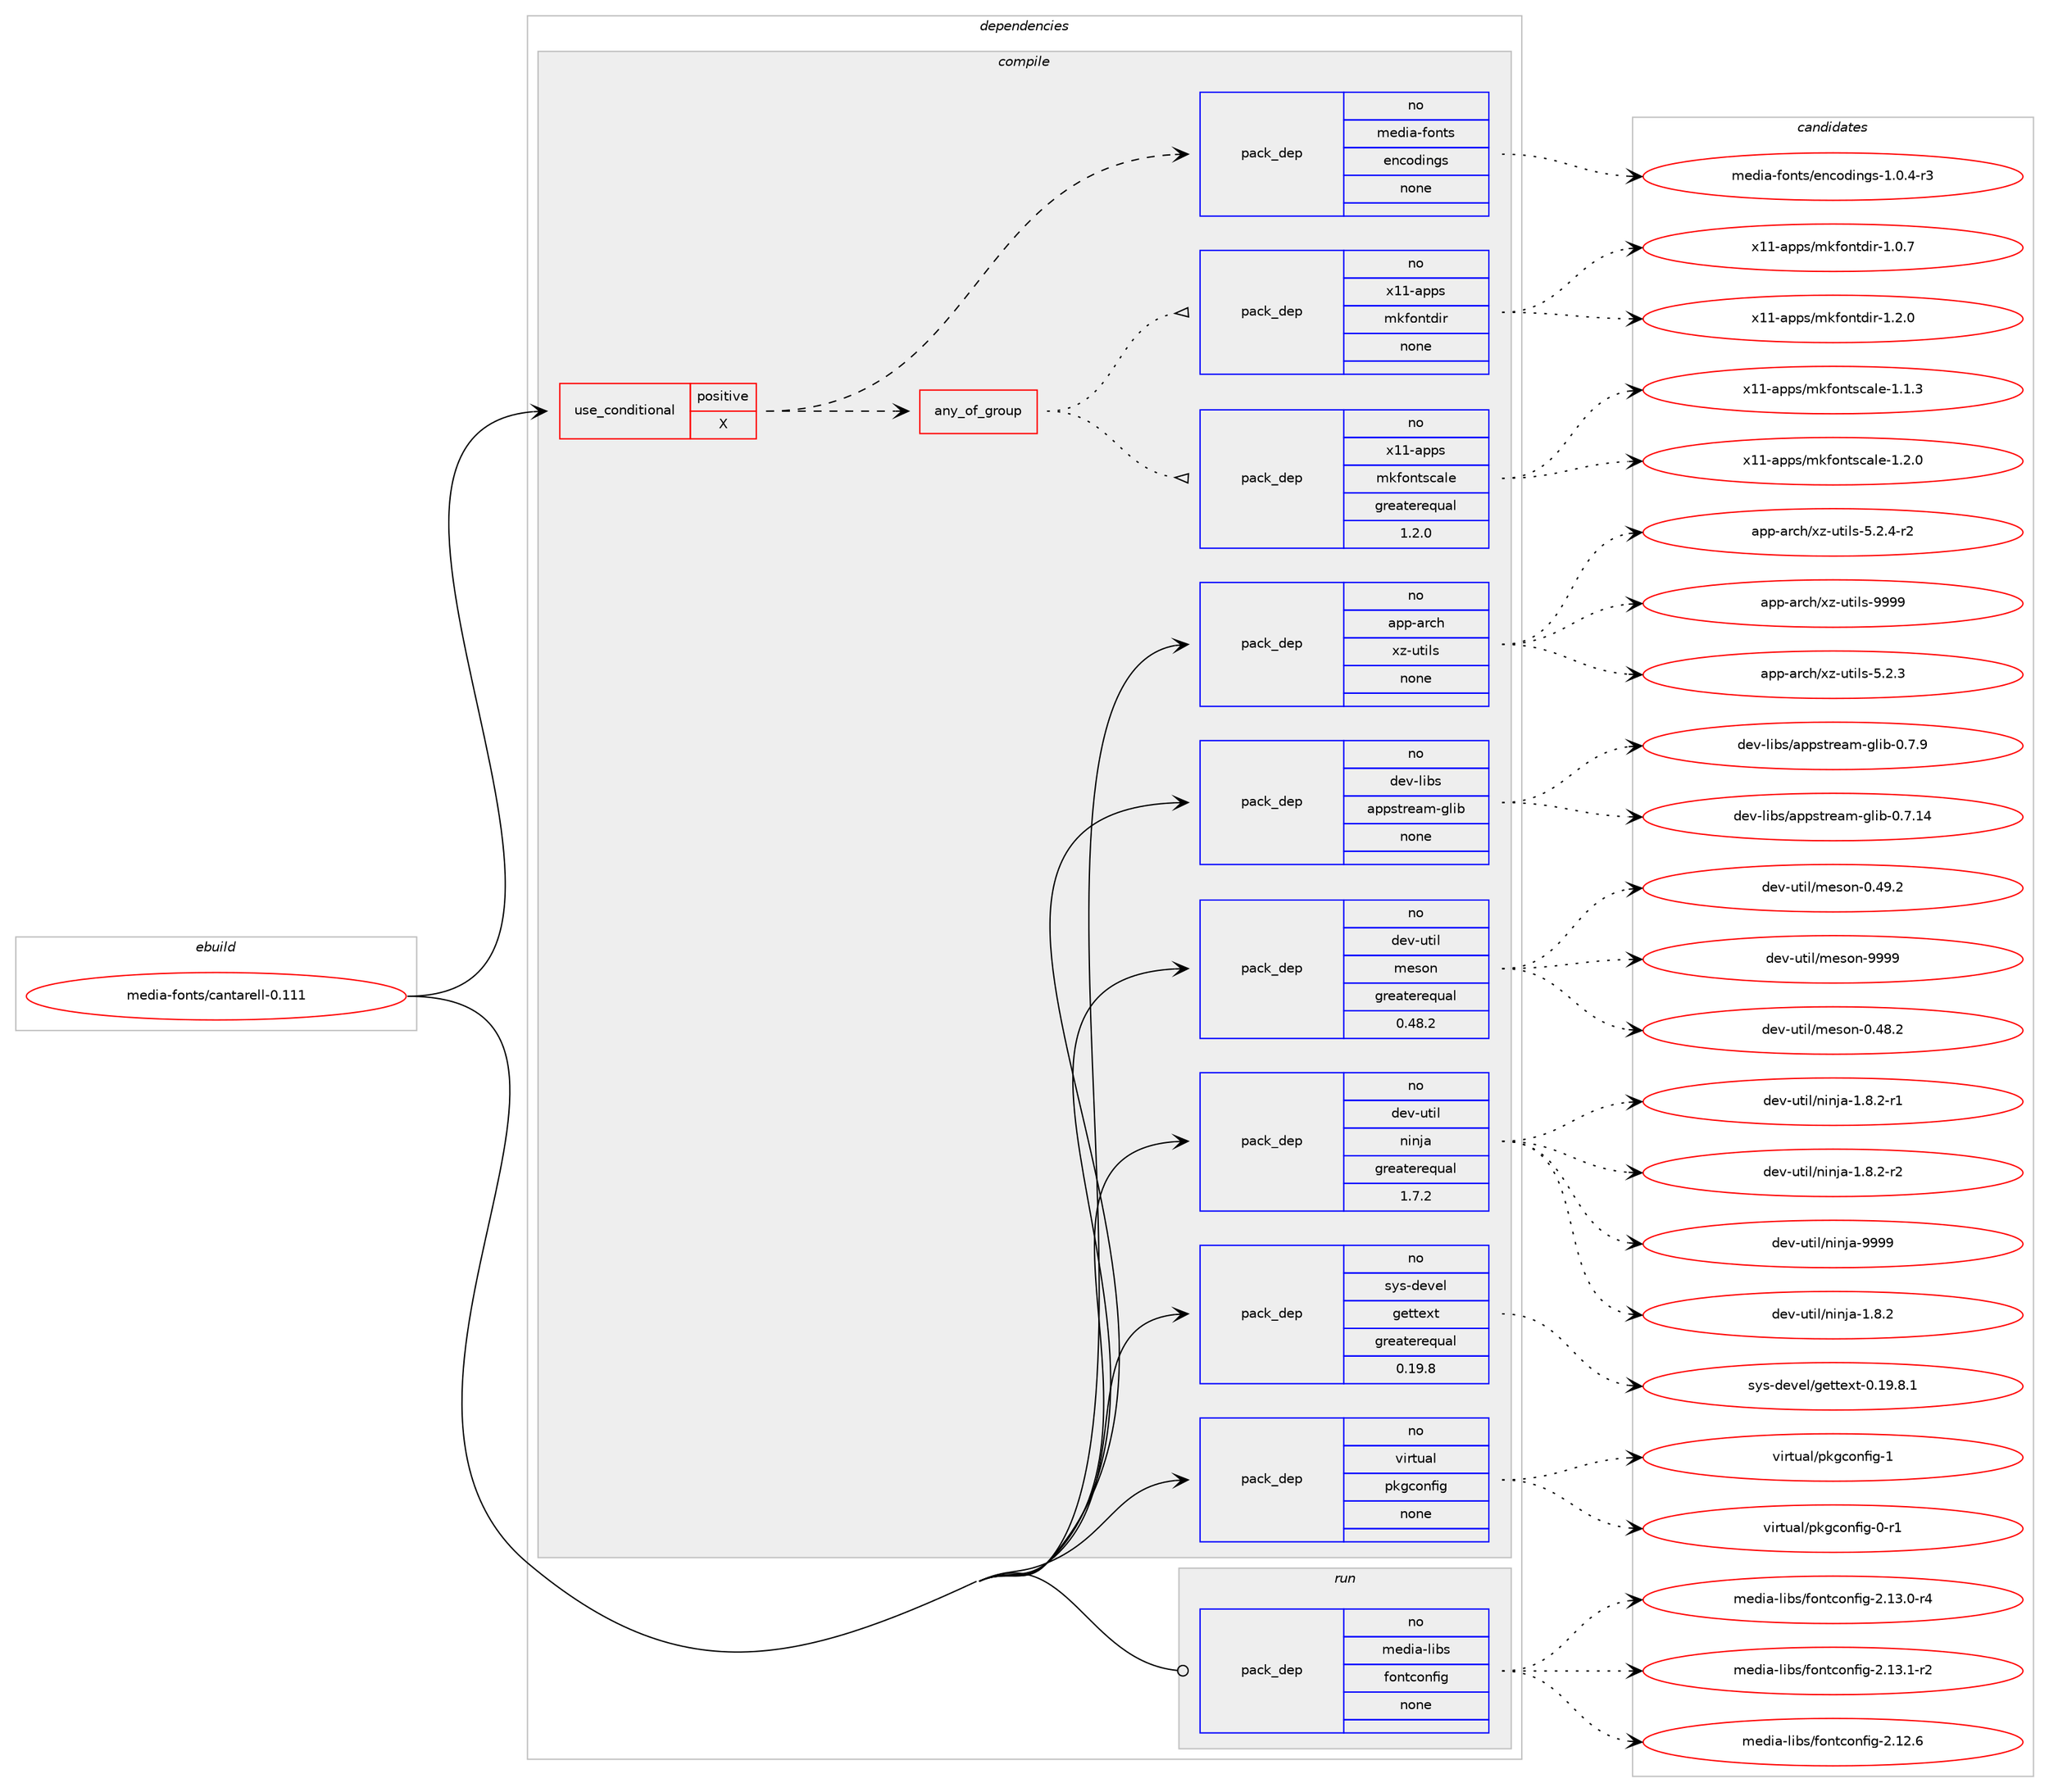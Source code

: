 digraph prolog {

# *************
# Graph options
# *************

newrank=true;
concentrate=true;
compound=true;
graph [rankdir=LR,fontname=Helvetica,fontsize=10,ranksep=1.5];#, ranksep=2.5, nodesep=0.2];
edge  [arrowhead=vee];
node  [fontname=Helvetica,fontsize=10];

# **********
# The ebuild
# **********

subgraph cluster_leftcol {
color=gray;
rank=same;
label=<<i>ebuild</i>>;
id [label="media-fonts/cantarell-0.111", color=red, width=4, href="../media-fonts/cantarell-0.111.svg"];
}

# ****************
# The dependencies
# ****************

subgraph cluster_midcol {
color=gray;
label=<<i>dependencies</i>>;
subgraph cluster_compile {
fillcolor="#eeeeee";
style=filled;
label=<<i>compile</i>>;
subgraph cond431536 {
dependency1598759 [label=<<TABLE BORDER="0" CELLBORDER="1" CELLSPACING="0" CELLPADDING="4"><TR><TD ROWSPAN="3" CELLPADDING="10">use_conditional</TD></TR><TR><TD>positive</TD></TR><TR><TD>X</TD></TR></TABLE>>, shape=none, color=red];
subgraph any24538 {
dependency1598760 [label=<<TABLE BORDER="0" CELLBORDER="1" CELLSPACING="0" CELLPADDING="4"><TR><TD CELLPADDING="10">any_of_group</TD></TR></TABLE>>, shape=none, color=red];subgraph pack1142039 {
dependency1598761 [label=<<TABLE BORDER="0" CELLBORDER="1" CELLSPACING="0" CELLPADDING="4" WIDTH="220"><TR><TD ROWSPAN="6" CELLPADDING="30">pack_dep</TD></TR><TR><TD WIDTH="110">no</TD></TR><TR><TD>x11-apps</TD></TR><TR><TD>mkfontscale</TD></TR><TR><TD>greaterequal</TD></TR><TR><TD>1.2.0</TD></TR></TABLE>>, shape=none, color=blue];
}
dependency1598760:e -> dependency1598761:w [weight=20,style="dotted",arrowhead="oinv"];
subgraph pack1142040 {
dependency1598762 [label=<<TABLE BORDER="0" CELLBORDER="1" CELLSPACING="0" CELLPADDING="4" WIDTH="220"><TR><TD ROWSPAN="6" CELLPADDING="30">pack_dep</TD></TR><TR><TD WIDTH="110">no</TD></TR><TR><TD>x11-apps</TD></TR><TR><TD>mkfontdir</TD></TR><TR><TD>none</TD></TR><TR><TD></TD></TR></TABLE>>, shape=none, color=blue];
}
dependency1598760:e -> dependency1598762:w [weight=20,style="dotted",arrowhead="oinv"];
}
dependency1598759:e -> dependency1598760:w [weight=20,style="dashed",arrowhead="vee"];
subgraph pack1142041 {
dependency1598763 [label=<<TABLE BORDER="0" CELLBORDER="1" CELLSPACING="0" CELLPADDING="4" WIDTH="220"><TR><TD ROWSPAN="6" CELLPADDING="30">pack_dep</TD></TR><TR><TD WIDTH="110">no</TD></TR><TR><TD>media-fonts</TD></TR><TR><TD>encodings</TD></TR><TR><TD>none</TD></TR><TR><TD></TD></TR></TABLE>>, shape=none, color=blue];
}
dependency1598759:e -> dependency1598763:w [weight=20,style="dashed",arrowhead="vee"];
}
id:e -> dependency1598759:w [weight=20,style="solid",arrowhead="vee"];
subgraph pack1142042 {
dependency1598764 [label=<<TABLE BORDER="0" CELLBORDER="1" CELLSPACING="0" CELLPADDING="4" WIDTH="220"><TR><TD ROWSPAN="6" CELLPADDING="30">pack_dep</TD></TR><TR><TD WIDTH="110">no</TD></TR><TR><TD>app-arch</TD></TR><TR><TD>xz-utils</TD></TR><TR><TD>none</TD></TR><TR><TD></TD></TR></TABLE>>, shape=none, color=blue];
}
id:e -> dependency1598764:w [weight=20,style="solid",arrowhead="vee"];
subgraph pack1142043 {
dependency1598765 [label=<<TABLE BORDER="0" CELLBORDER="1" CELLSPACING="0" CELLPADDING="4" WIDTH="220"><TR><TD ROWSPAN="6" CELLPADDING="30">pack_dep</TD></TR><TR><TD WIDTH="110">no</TD></TR><TR><TD>dev-libs</TD></TR><TR><TD>appstream-glib</TD></TR><TR><TD>none</TD></TR><TR><TD></TD></TR></TABLE>>, shape=none, color=blue];
}
id:e -> dependency1598765:w [weight=20,style="solid",arrowhead="vee"];
subgraph pack1142044 {
dependency1598766 [label=<<TABLE BORDER="0" CELLBORDER="1" CELLSPACING="0" CELLPADDING="4" WIDTH="220"><TR><TD ROWSPAN="6" CELLPADDING="30">pack_dep</TD></TR><TR><TD WIDTH="110">no</TD></TR><TR><TD>dev-util</TD></TR><TR><TD>meson</TD></TR><TR><TD>greaterequal</TD></TR><TR><TD>0.48.2</TD></TR></TABLE>>, shape=none, color=blue];
}
id:e -> dependency1598766:w [weight=20,style="solid",arrowhead="vee"];
subgraph pack1142045 {
dependency1598767 [label=<<TABLE BORDER="0" CELLBORDER="1" CELLSPACING="0" CELLPADDING="4" WIDTH="220"><TR><TD ROWSPAN="6" CELLPADDING="30">pack_dep</TD></TR><TR><TD WIDTH="110">no</TD></TR><TR><TD>dev-util</TD></TR><TR><TD>ninja</TD></TR><TR><TD>greaterequal</TD></TR><TR><TD>1.7.2</TD></TR></TABLE>>, shape=none, color=blue];
}
id:e -> dependency1598767:w [weight=20,style="solid",arrowhead="vee"];
subgraph pack1142046 {
dependency1598768 [label=<<TABLE BORDER="0" CELLBORDER="1" CELLSPACING="0" CELLPADDING="4" WIDTH="220"><TR><TD ROWSPAN="6" CELLPADDING="30">pack_dep</TD></TR><TR><TD WIDTH="110">no</TD></TR><TR><TD>sys-devel</TD></TR><TR><TD>gettext</TD></TR><TR><TD>greaterequal</TD></TR><TR><TD>0.19.8</TD></TR></TABLE>>, shape=none, color=blue];
}
id:e -> dependency1598768:w [weight=20,style="solid",arrowhead="vee"];
subgraph pack1142047 {
dependency1598769 [label=<<TABLE BORDER="0" CELLBORDER="1" CELLSPACING="0" CELLPADDING="4" WIDTH="220"><TR><TD ROWSPAN="6" CELLPADDING="30">pack_dep</TD></TR><TR><TD WIDTH="110">no</TD></TR><TR><TD>virtual</TD></TR><TR><TD>pkgconfig</TD></TR><TR><TD>none</TD></TR><TR><TD></TD></TR></TABLE>>, shape=none, color=blue];
}
id:e -> dependency1598769:w [weight=20,style="solid",arrowhead="vee"];
}
subgraph cluster_compileandrun {
fillcolor="#eeeeee";
style=filled;
label=<<i>compile and run</i>>;
}
subgraph cluster_run {
fillcolor="#eeeeee";
style=filled;
label=<<i>run</i>>;
subgraph pack1142048 {
dependency1598770 [label=<<TABLE BORDER="0" CELLBORDER="1" CELLSPACING="0" CELLPADDING="4" WIDTH="220"><TR><TD ROWSPAN="6" CELLPADDING="30">pack_dep</TD></TR><TR><TD WIDTH="110">no</TD></TR><TR><TD>media-libs</TD></TR><TR><TD>fontconfig</TD></TR><TR><TD>none</TD></TR><TR><TD></TD></TR></TABLE>>, shape=none, color=blue];
}
id:e -> dependency1598770:w [weight=20,style="solid",arrowhead="odot"];
}
}

# **************
# The candidates
# **************

subgraph cluster_choices {
rank=same;
color=gray;
label=<<i>candidates</i>>;

subgraph choice1142039 {
color=black;
nodesep=1;
choice12049494597112112115471091071021111101161159997108101454946494651 [label="x11-apps/mkfontscale-1.1.3", color=red, width=4,href="../x11-apps/mkfontscale-1.1.3.svg"];
choice12049494597112112115471091071021111101161159997108101454946504648 [label="x11-apps/mkfontscale-1.2.0", color=red, width=4,href="../x11-apps/mkfontscale-1.2.0.svg"];
dependency1598761:e -> choice12049494597112112115471091071021111101161159997108101454946494651:w [style=dotted,weight="100"];
dependency1598761:e -> choice12049494597112112115471091071021111101161159997108101454946504648:w [style=dotted,weight="100"];
}
subgraph choice1142040 {
color=black;
nodesep=1;
choice1204949459711211211547109107102111110116100105114454946484655 [label="x11-apps/mkfontdir-1.0.7", color=red, width=4,href="../x11-apps/mkfontdir-1.0.7.svg"];
choice1204949459711211211547109107102111110116100105114454946504648 [label="x11-apps/mkfontdir-1.2.0", color=red, width=4,href="../x11-apps/mkfontdir-1.2.0.svg"];
dependency1598762:e -> choice1204949459711211211547109107102111110116100105114454946484655:w [style=dotted,weight="100"];
dependency1598762:e -> choice1204949459711211211547109107102111110116100105114454946504648:w [style=dotted,weight="100"];
}
subgraph choice1142041 {
color=black;
nodesep=1;
choice109101100105974510211111011611547101110991111001051101031154549464846524511451 [label="media-fonts/encodings-1.0.4-r3", color=red, width=4,href="../media-fonts/encodings-1.0.4-r3.svg"];
dependency1598763:e -> choice109101100105974510211111011611547101110991111001051101031154549464846524511451:w [style=dotted,weight="100"];
}
subgraph choice1142042 {
color=black;
nodesep=1;
choice971121124597114991044712012245117116105108115455346504651 [label="app-arch/xz-utils-5.2.3", color=red, width=4,href="../app-arch/xz-utils-5.2.3.svg"];
choice9711211245971149910447120122451171161051081154553465046524511450 [label="app-arch/xz-utils-5.2.4-r2", color=red, width=4,href="../app-arch/xz-utils-5.2.4-r2.svg"];
choice9711211245971149910447120122451171161051081154557575757 [label="app-arch/xz-utils-9999", color=red, width=4,href="../app-arch/xz-utils-9999.svg"];
dependency1598764:e -> choice971121124597114991044712012245117116105108115455346504651:w [style=dotted,weight="100"];
dependency1598764:e -> choice9711211245971149910447120122451171161051081154553465046524511450:w [style=dotted,weight="100"];
dependency1598764:e -> choice9711211245971149910447120122451171161051081154557575757:w [style=dotted,weight="100"];
}
subgraph choice1142043 {
color=black;
nodesep=1;
choice1001011184510810598115479711211211511611410197109451031081059845484655464952 [label="dev-libs/appstream-glib-0.7.14", color=red, width=4,href="../dev-libs/appstream-glib-0.7.14.svg"];
choice10010111845108105981154797112112115116114101971094510310810598454846554657 [label="dev-libs/appstream-glib-0.7.9", color=red, width=4,href="../dev-libs/appstream-glib-0.7.9.svg"];
dependency1598765:e -> choice1001011184510810598115479711211211511611410197109451031081059845484655464952:w [style=dotted,weight="100"];
dependency1598765:e -> choice10010111845108105981154797112112115116114101971094510310810598454846554657:w [style=dotted,weight="100"];
}
subgraph choice1142044 {
color=black;
nodesep=1;
choice100101118451171161051084710910111511111045484652564650 [label="dev-util/meson-0.48.2", color=red, width=4,href="../dev-util/meson-0.48.2.svg"];
choice100101118451171161051084710910111511111045484652574650 [label="dev-util/meson-0.49.2", color=red, width=4,href="../dev-util/meson-0.49.2.svg"];
choice10010111845117116105108471091011151111104557575757 [label="dev-util/meson-9999", color=red, width=4,href="../dev-util/meson-9999.svg"];
dependency1598766:e -> choice100101118451171161051084710910111511111045484652564650:w [style=dotted,weight="100"];
dependency1598766:e -> choice100101118451171161051084710910111511111045484652574650:w [style=dotted,weight="100"];
dependency1598766:e -> choice10010111845117116105108471091011151111104557575757:w [style=dotted,weight="100"];
}
subgraph choice1142045 {
color=black;
nodesep=1;
choice100101118451171161051084711010511010697454946564650 [label="dev-util/ninja-1.8.2", color=red, width=4,href="../dev-util/ninja-1.8.2.svg"];
choice1001011184511711610510847110105110106974549465646504511449 [label="dev-util/ninja-1.8.2-r1", color=red, width=4,href="../dev-util/ninja-1.8.2-r1.svg"];
choice1001011184511711610510847110105110106974549465646504511450 [label="dev-util/ninja-1.8.2-r2", color=red, width=4,href="../dev-util/ninja-1.8.2-r2.svg"];
choice1001011184511711610510847110105110106974557575757 [label="dev-util/ninja-9999", color=red, width=4,href="../dev-util/ninja-9999.svg"];
dependency1598767:e -> choice100101118451171161051084711010511010697454946564650:w [style=dotted,weight="100"];
dependency1598767:e -> choice1001011184511711610510847110105110106974549465646504511449:w [style=dotted,weight="100"];
dependency1598767:e -> choice1001011184511711610510847110105110106974549465646504511450:w [style=dotted,weight="100"];
dependency1598767:e -> choice1001011184511711610510847110105110106974557575757:w [style=dotted,weight="100"];
}
subgraph choice1142046 {
color=black;
nodesep=1;
choice1151211154510010111810110847103101116116101120116454846495746564649 [label="sys-devel/gettext-0.19.8.1", color=red, width=4,href="../sys-devel/gettext-0.19.8.1.svg"];
dependency1598768:e -> choice1151211154510010111810110847103101116116101120116454846495746564649:w [style=dotted,weight="100"];
}
subgraph choice1142047 {
color=black;
nodesep=1;
choice11810511411611797108471121071039911111010210510345484511449 [label="virtual/pkgconfig-0-r1", color=red, width=4,href="../virtual/pkgconfig-0-r1.svg"];
choice1181051141161179710847112107103991111101021051034549 [label="virtual/pkgconfig-1", color=red, width=4,href="../virtual/pkgconfig-1.svg"];
dependency1598769:e -> choice11810511411611797108471121071039911111010210510345484511449:w [style=dotted,weight="100"];
dependency1598769:e -> choice1181051141161179710847112107103991111101021051034549:w [style=dotted,weight="100"];
}
subgraph choice1142048 {
color=black;
nodesep=1;
choice109101100105974510810598115471021111101169911111010210510345504649504654 [label="media-libs/fontconfig-2.12.6", color=red, width=4,href="../media-libs/fontconfig-2.12.6.svg"];
choice1091011001059745108105981154710211111011699111110102105103455046495146484511452 [label="media-libs/fontconfig-2.13.0-r4", color=red, width=4,href="../media-libs/fontconfig-2.13.0-r4.svg"];
choice1091011001059745108105981154710211111011699111110102105103455046495146494511450 [label="media-libs/fontconfig-2.13.1-r2", color=red, width=4,href="../media-libs/fontconfig-2.13.1-r2.svg"];
dependency1598770:e -> choice109101100105974510810598115471021111101169911111010210510345504649504654:w [style=dotted,weight="100"];
dependency1598770:e -> choice1091011001059745108105981154710211111011699111110102105103455046495146484511452:w [style=dotted,weight="100"];
dependency1598770:e -> choice1091011001059745108105981154710211111011699111110102105103455046495146494511450:w [style=dotted,weight="100"];
}
}

}
